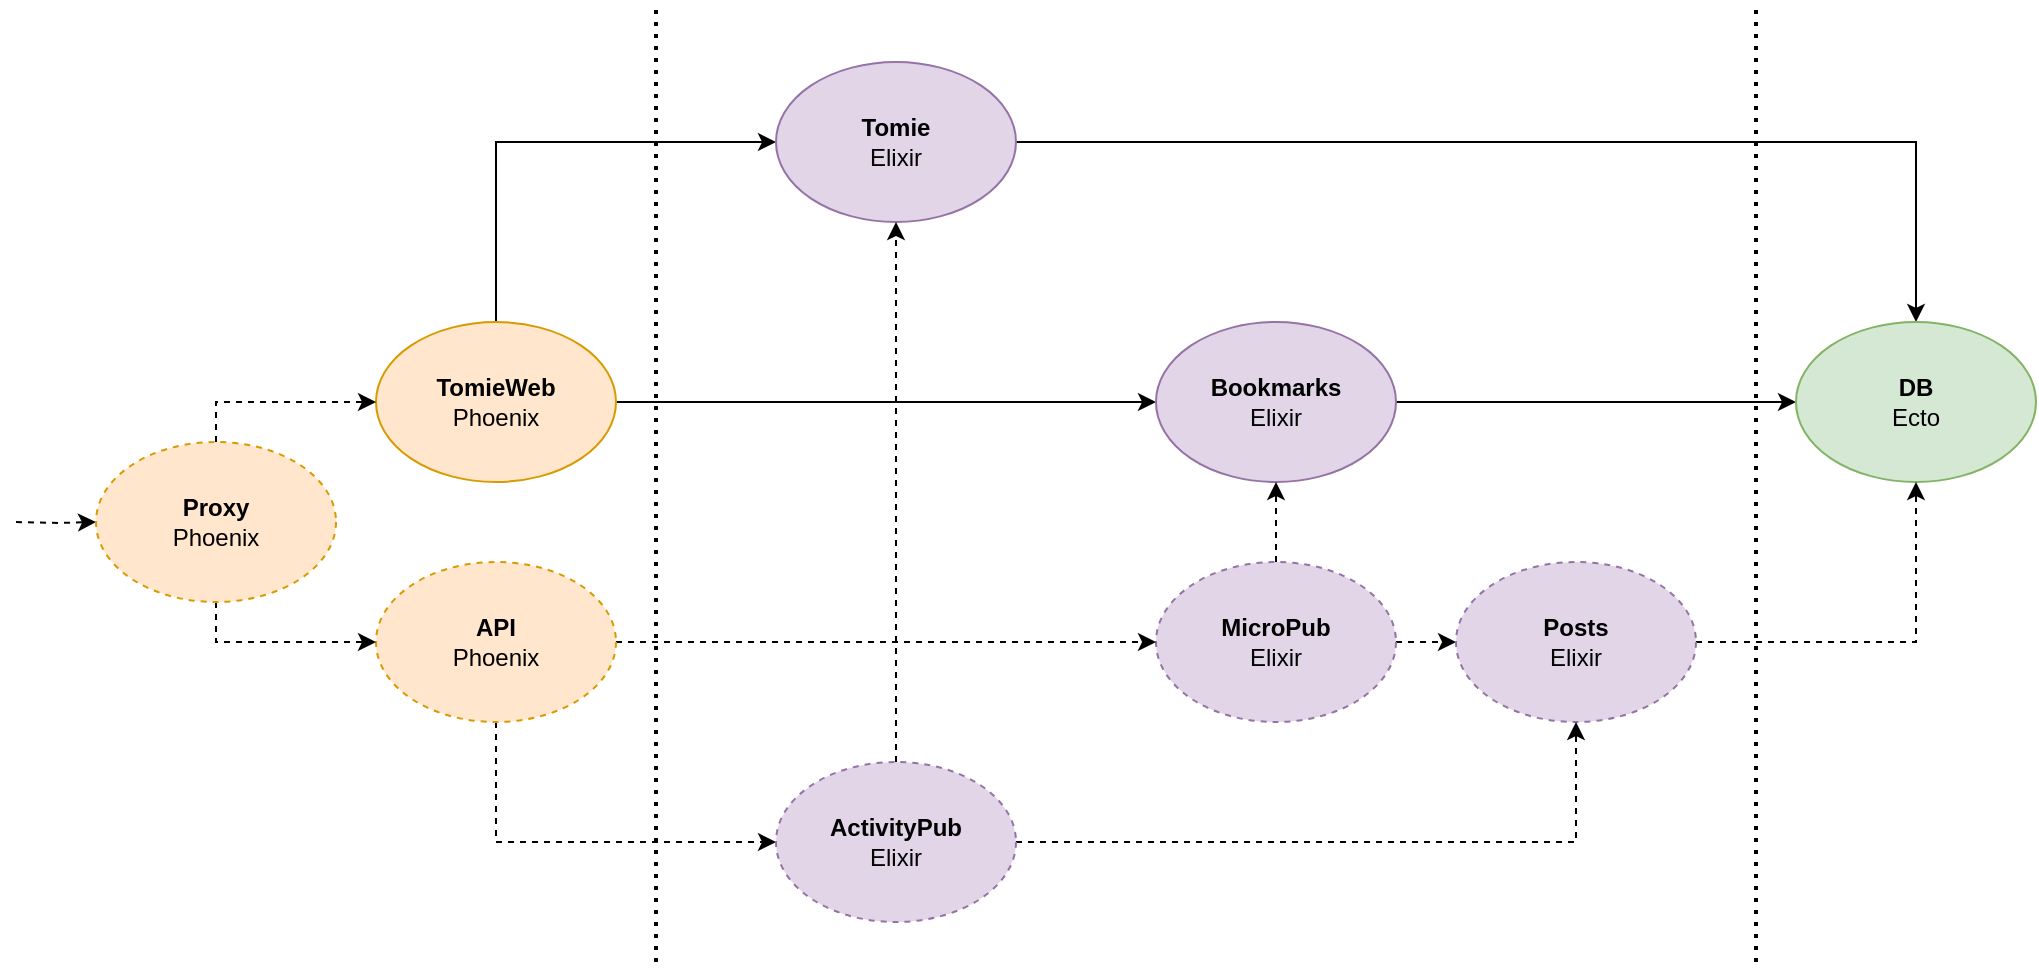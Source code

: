 <mxfile version="12.9.6" type="device"><diagram name="Page-1" id="42789a77-a242-8287-6e28-9cd8cfd52e62"><mxGraphModel dx="1422" dy="769" grid="1" gridSize="10" guides="1" tooltips="1" connect="1" arrows="1" fold="1" page="1" pageScale="1" pageWidth="1100" pageHeight="850" background="#ffffff" math="0" shadow="0"><root><mxCell id="0"/><mxCell id="1" parent="0"/><mxCell id="-CmdB1KXQB7k2O7pxxHo-5" style="edgeStyle=orthogonalEdgeStyle;comic=0;orthogonalLoop=1;jettySize=auto;html=1;exitX=1;exitY=0.5;exitDx=0;exitDy=0;entryX=0;entryY=0.5;entryDx=0;entryDy=0;rounded=0;" parent="1" source="-CmdB1KXQB7k2O7pxxHo-1" target="-CmdB1KXQB7k2O7pxxHo-4" edge="1"><mxGeometry relative="1" as="geometry"/></mxCell><mxCell id="-CmdB1KXQB7k2O7pxxHo-11" style="edgeStyle=orthogonalEdgeStyle;rounded=0;comic=0;orthogonalLoop=1;jettySize=auto;html=1;exitX=0.5;exitY=0;exitDx=0;exitDy=0;entryX=0;entryY=0.5;entryDx=0;entryDy=0;" parent="1" source="-CmdB1KXQB7k2O7pxxHo-1" target="-CmdB1KXQB7k2O7pxxHo-2" edge="1"><mxGeometry relative="1" as="geometry"/></mxCell><mxCell id="-CmdB1KXQB7k2O7pxxHo-1" value="&lt;div&gt;&lt;b&gt;TomieWeb&lt;/b&gt;&lt;/div&gt;Phoenix" style="ellipse;whiteSpace=wrap;html=1;fillColor=#ffe6cc;strokeColor=#d79b00;" parent="1" vertex="1"><mxGeometry x="190" y="240" width="120" height="80" as="geometry"/></mxCell><mxCell id="-CmdB1KXQB7k2O7pxxHo-8" style="edgeStyle=orthogonalEdgeStyle;comic=0;orthogonalLoop=1;jettySize=auto;html=1;exitX=1;exitY=0.5;exitDx=0;exitDy=0;rounded=0;" parent="1" source="-CmdB1KXQB7k2O7pxxHo-2" target="-CmdB1KXQB7k2O7pxxHo-6" edge="1"><mxGeometry relative="1" as="geometry"/></mxCell><mxCell id="-CmdB1KXQB7k2O7pxxHo-2" value="&lt;div&gt;&lt;b&gt;Tomie&lt;/b&gt;&lt;/div&gt;&lt;div&gt;Elixir&lt;br&gt;&lt;b&gt;&lt;/b&gt;&lt;/div&gt;" style="ellipse;whiteSpace=wrap;html=1;fillColor=#e1d5e7;strokeColor=#9673a6;" parent="1" vertex="1"><mxGeometry x="390" y="110" width="120" height="80" as="geometry"/></mxCell><mxCell id="-CmdB1KXQB7k2O7pxxHo-12" style="edgeStyle=orthogonalEdgeStyle;rounded=0;comic=0;orthogonalLoop=1;jettySize=auto;html=1;exitX=1;exitY=0.5;exitDx=0;exitDy=0;entryX=0;entryY=0.5;entryDx=0;entryDy=0;" parent="1" source="-CmdB1KXQB7k2O7pxxHo-4" target="-CmdB1KXQB7k2O7pxxHo-6" edge="1"><mxGeometry relative="1" as="geometry"/></mxCell><mxCell id="-CmdB1KXQB7k2O7pxxHo-4" value="&lt;div&gt;&lt;b&gt;Bookmarks&lt;/b&gt;&lt;/div&gt;&lt;div&gt;Elixir&lt;br&gt;&lt;/div&gt;" style="ellipse;whiteSpace=wrap;html=1;fillColor=#e1d5e7;strokeColor=#9673a6;" parent="1" vertex="1"><mxGeometry x="580" y="240" width="120" height="80" as="geometry"/></mxCell><mxCell id="-CmdB1KXQB7k2O7pxxHo-6" value="&lt;div&gt;&lt;b&gt;DB&lt;/b&gt;&lt;/div&gt;&lt;div&gt;Ecto&lt;br&gt;&lt;/div&gt;" style="ellipse;whiteSpace=wrap;html=1;fillColor=#d5e8d4;strokeColor=#82b366;" parent="1" vertex="1"><mxGeometry x="900" y="240" width="120" height="80" as="geometry"/></mxCell><mxCell id="-CmdB1KXQB7k2O7pxxHo-13" value="" style="endArrow=none;dashed=1;html=1;dashPattern=1 2;strokeWidth=2;" parent="1" edge="1"><mxGeometry width="50" height="50" relative="1" as="geometry"><mxPoint x="330" y="560" as="sourcePoint"/><mxPoint x="330" y="80" as="targetPoint"/></mxGeometry></mxCell><mxCell id="-CmdB1KXQB7k2O7pxxHo-14" value="" style="endArrow=none;dashed=1;html=1;dashPattern=1 2;strokeWidth=2;" parent="1" edge="1"><mxGeometry width="50" height="50" relative="1" as="geometry"><mxPoint x="880" y="560" as="sourcePoint"/><mxPoint x="880" y="80" as="targetPoint"/></mxGeometry></mxCell><mxCell id="ZM4i6xJMk8fGGaya5NjU-6" style="edgeStyle=orthogonalEdgeStyle;rounded=0;orthogonalLoop=1;jettySize=auto;html=1;exitX=0.5;exitY=0;exitDx=0;exitDy=0;entryX=0.5;entryY=1;entryDx=0;entryDy=0;dashed=1;" edge="1" parent="1" source="ZM4i6xJMk8fGGaya5NjU-1" target="-CmdB1KXQB7k2O7pxxHo-4"><mxGeometry relative="1" as="geometry"/></mxCell><mxCell id="ZM4i6xJMk8fGGaya5NjU-8" style="edgeStyle=orthogonalEdgeStyle;rounded=0;orthogonalLoop=1;jettySize=auto;html=1;exitX=1;exitY=0.5;exitDx=0;exitDy=0;entryX=0;entryY=0.5;entryDx=0;entryDy=0;dashed=1;" edge="1" parent="1" source="ZM4i6xJMk8fGGaya5NjU-1" target="ZM4i6xJMk8fGGaya5NjU-7"><mxGeometry relative="1" as="geometry"/></mxCell><mxCell id="ZM4i6xJMk8fGGaya5NjU-1" value="&lt;div&gt;&lt;b&gt;MicroPub&lt;/b&gt;&lt;/div&gt;Elixir" style="ellipse;whiteSpace=wrap;html=1;dashed=1;fillColor=#e1d5e7;strokeColor=#9673a6;" vertex="1" parent="1"><mxGeometry x="580" y="360" width="120" height="80" as="geometry"/></mxCell><mxCell id="ZM4i6xJMk8fGGaya5NjU-9" style="edgeStyle=orthogonalEdgeStyle;rounded=0;orthogonalLoop=1;jettySize=auto;html=1;exitX=1;exitY=0.5;exitDx=0;exitDy=0;entryX=0.5;entryY=1;entryDx=0;entryDy=0;dashed=1;" edge="1" parent="1" source="ZM4i6xJMk8fGGaya5NjU-7" target="-CmdB1KXQB7k2O7pxxHo-6"><mxGeometry relative="1" as="geometry"/></mxCell><mxCell id="ZM4i6xJMk8fGGaya5NjU-7" value="&lt;div&gt;&lt;b&gt;Posts&lt;/b&gt;&lt;/div&gt;&lt;div&gt;Elixir&lt;b&gt;&lt;br&gt;&lt;/b&gt;&lt;/div&gt;" style="ellipse;whiteSpace=wrap;html=1;dashed=1;fillColor=#e1d5e7;strokeColor=#9673a6;" vertex="1" parent="1"><mxGeometry x="730" y="360" width="120" height="80" as="geometry"/></mxCell><mxCell id="ZM4i6xJMk8fGGaya5NjU-16" style="edgeStyle=orthogonalEdgeStyle;rounded=0;orthogonalLoop=1;jettySize=auto;html=1;exitX=1;exitY=0.5;exitDx=0;exitDy=0;entryX=0;entryY=0.5;entryDx=0;entryDy=0;dashed=1;" edge="1" parent="1" source="ZM4i6xJMk8fGGaya5NjU-12" target="ZM4i6xJMk8fGGaya5NjU-1"><mxGeometry relative="1" as="geometry"/></mxCell><mxCell id="ZM4i6xJMk8fGGaya5NjU-19" style="edgeStyle=orthogonalEdgeStyle;rounded=0;orthogonalLoop=1;jettySize=auto;html=1;exitX=0.5;exitY=1;exitDx=0;exitDy=0;entryX=0;entryY=0.5;entryDx=0;entryDy=0;dashed=1;" edge="1" parent="1" source="ZM4i6xJMk8fGGaya5NjU-12" target="ZM4i6xJMk8fGGaya5NjU-18"><mxGeometry relative="1" as="geometry"/></mxCell><mxCell id="ZM4i6xJMk8fGGaya5NjU-12" value="&lt;div&gt;&lt;b&gt;API&lt;/b&gt;&lt;/div&gt;Phoenix" style="ellipse;whiteSpace=wrap;html=1;dashed=1;fillColor=#ffe6cc;strokeColor=#d79b00;" vertex="1" parent="1"><mxGeometry x="190" y="360" width="120" height="80" as="geometry"/></mxCell><mxCell id="ZM4i6xJMk8fGGaya5NjU-20" style="edgeStyle=orthogonalEdgeStyle;rounded=0;orthogonalLoop=1;jettySize=auto;html=1;exitX=1;exitY=0.5;exitDx=0;exitDy=0;entryX=0.5;entryY=1;entryDx=0;entryDy=0;dashed=1;" edge="1" parent="1" source="ZM4i6xJMk8fGGaya5NjU-18" target="ZM4i6xJMk8fGGaya5NjU-7"><mxGeometry relative="1" as="geometry"/></mxCell><mxCell id="ZM4i6xJMk8fGGaya5NjU-25" style="edgeStyle=orthogonalEdgeStyle;rounded=0;orthogonalLoop=1;jettySize=auto;html=1;exitX=0.5;exitY=0;exitDx=0;exitDy=0;entryX=0.5;entryY=1;entryDx=0;entryDy=0;dashed=1;" edge="1" parent="1" source="ZM4i6xJMk8fGGaya5NjU-18" target="-CmdB1KXQB7k2O7pxxHo-2"><mxGeometry relative="1" as="geometry"/></mxCell><mxCell id="ZM4i6xJMk8fGGaya5NjU-18" value="&lt;div&gt;&lt;b&gt;ActivityPub&lt;/b&gt;&lt;/div&gt;&lt;div&gt;Elixir&lt;br&gt;&lt;/div&gt;" style="ellipse;whiteSpace=wrap;html=1;dashed=1;fillColor=#e1d5e7;strokeColor=#9673a6;" vertex="1" parent="1"><mxGeometry x="390" y="460" width="120" height="80" as="geometry"/></mxCell><mxCell id="ZM4i6xJMk8fGGaya5NjU-22" style="edgeStyle=orthogonalEdgeStyle;rounded=0;orthogonalLoop=1;jettySize=auto;html=1;exitX=0.5;exitY=0;exitDx=0;exitDy=0;entryX=0;entryY=0.5;entryDx=0;entryDy=0;dashed=1;" edge="1" parent="1" source="ZM4i6xJMk8fGGaya5NjU-21" target="-CmdB1KXQB7k2O7pxxHo-1"><mxGeometry relative="1" as="geometry"/></mxCell><mxCell id="ZM4i6xJMk8fGGaya5NjU-23" style="edgeStyle=orthogonalEdgeStyle;rounded=0;orthogonalLoop=1;jettySize=auto;html=1;exitX=0.5;exitY=1;exitDx=0;exitDy=0;entryX=0;entryY=0.5;entryDx=0;entryDy=0;dashed=1;" edge="1" parent="1" source="ZM4i6xJMk8fGGaya5NjU-21" target="ZM4i6xJMk8fGGaya5NjU-12"><mxGeometry relative="1" as="geometry"/></mxCell><mxCell id="ZM4i6xJMk8fGGaya5NjU-24" style="edgeStyle=orthogonalEdgeStyle;rounded=0;orthogonalLoop=1;jettySize=auto;html=1;dashed=1;entryX=0;entryY=0.5;entryDx=0;entryDy=0;" edge="1" parent="1" target="ZM4i6xJMk8fGGaya5NjU-21"><mxGeometry relative="1" as="geometry"><mxPoint x="10" y="340" as="targetPoint"/><mxPoint x="10" y="340" as="sourcePoint"/></mxGeometry></mxCell><mxCell id="ZM4i6xJMk8fGGaya5NjU-21" value="&lt;div&gt;&lt;b&gt;Proxy&lt;/b&gt;&lt;/div&gt;Phoenix" style="ellipse;whiteSpace=wrap;html=1;dashed=1;fillColor=#ffe6cc;strokeColor=#d79b00;" vertex="1" parent="1"><mxGeometry x="50" y="300" width="120" height="80" as="geometry"/></mxCell></root></mxGraphModel></diagram></mxfile>